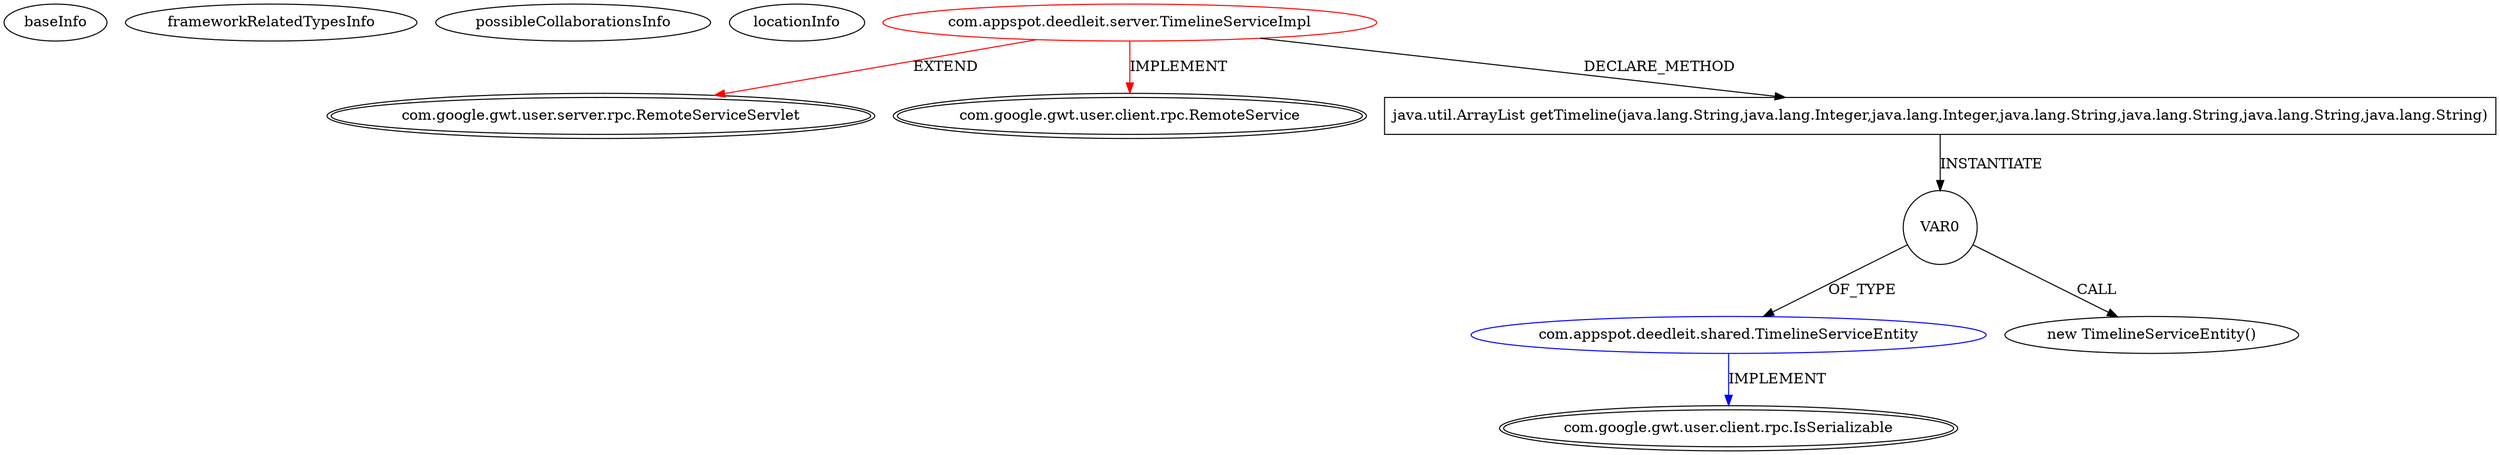 digraph {
baseInfo[graphId=894,category="extension_graph",isAnonymous=false,possibleRelation=true]
frameworkRelatedTypesInfo[0="com.google.gwt.user.server.rpc.RemoteServiceServlet",1="com.google.gwt.user.client.rpc.RemoteService"]
possibleCollaborationsInfo[0="894~CLIENT_METHOD_DECLARATION-INSTANTIATION-~com.google.gwt.user.server.rpc.RemoteServiceServlet com.google.gwt.user.client.rpc.RemoteService ~com.google.gwt.user.client.rpc.IsSerializable ~false~false"]
locationInfo[projectName="bohdaq-DeedleJSON",filePath="/bohdaq-DeedleJSON/DeedleJSON-master/src/com/appspot/deedleit/server/TimelineServiceImpl.java",contextSignature="TimelineServiceImpl",graphId="894"]
0[label="com.appspot.deedleit.server.TimelineServiceImpl",vertexType="ROOT_CLIENT_CLASS_DECLARATION",isFrameworkType=false,color=red]
1[label="com.google.gwt.user.server.rpc.RemoteServiceServlet",vertexType="FRAMEWORK_CLASS_TYPE",isFrameworkType=true,peripheries=2]
2[label="com.google.gwt.user.client.rpc.RemoteService",vertexType="FRAMEWORK_INTERFACE_TYPE",isFrameworkType=true,peripheries=2]
3[label="java.util.ArrayList getTimeline(java.lang.String,java.lang.Integer,java.lang.Integer,java.lang.String,java.lang.String,java.lang.String,java.lang.String)",vertexType="CLIENT_METHOD_DECLARATION",isFrameworkType=false,shape=box]
5[label="VAR0",vertexType="VARIABLE_EXPRESION",isFrameworkType=false,shape=circle]
6[label="com.appspot.deedleit.shared.TimelineServiceEntity",vertexType="REFERENCE_CLIENT_CLASS_DECLARATION",isFrameworkType=false,color=blue]
7[label="com.google.gwt.user.client.rpc.IsSerializable",vertexType="FRAMEWORK_INTERFACE_TYPE",isFrameworkType=true,peripheries=2]
4[label="new TimelineServiceEntity()",vertexType="CONSTRUCTOR_CALL",isFrameworkType=false]
0->1[label="EXTEND",color=red]
0->2[label="IMPLEMENT",color=red]
0->3[label="DECLARE_METHOD"]
3->5[label="INSTANTIATE"]
6->7[label="IMPLEMENT",color=blue]
5->6[label="OF_TYPE"]
5->4[label="CALL"]
}
